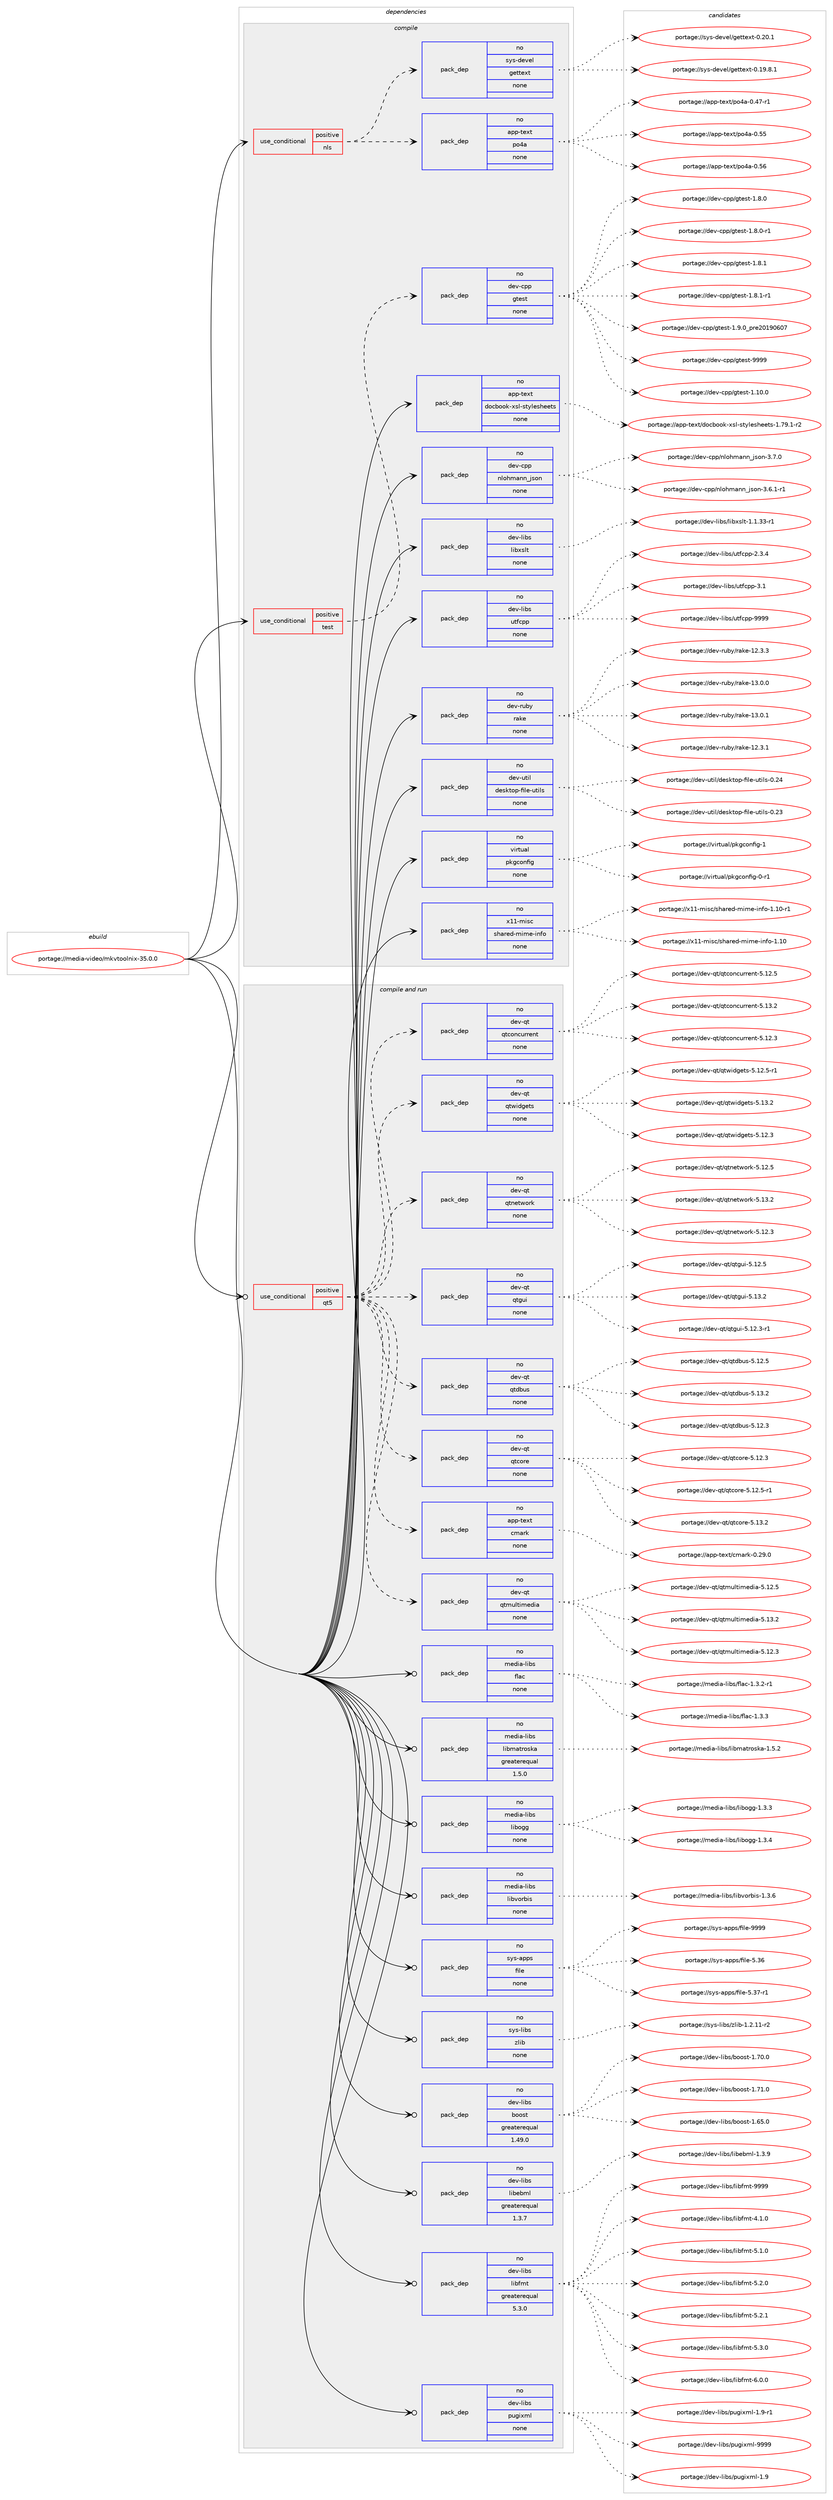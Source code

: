 digraph prolog {

# *************
# Graph options
# *************

newrank=true;
concentrate=true;
compound=true;
graph [rankdir=LR,fontname=Helvetica,fontsize=10,ranksep=1.5];#, ranksep=2.5, nodesep=0.2];
edge  [arrowhead=vee];
node  [fontname=Helvetica,fontsize=10];

# **********
# The ebuild
# **********

subgraph cluster_leftcol {
color=gray;
rank=same;
label=<<i>ebuild</i>>;
id [label="portage://media-video/mkvtoolnix-35.0.0", color=red, width=4, href="../media-video/mkvtoolnix-35.0.0.svg"];
}

# ****************
# The dependencies
# ****************

subgraph cluster_midcol {
color=gray;
label=<<i>dependencies</i>>;
subgraph cluster_compile {
fillcolor="#eeeeee";
style=filled;
label=<<i>compile</i>>;
subgraph cond85018 {
dependency341299 [label=<<TABLE BORDER="0" CELLBORDER="1" CELLSPACING="0" CELLPADDING="4"><TR><TD ROWSPAN="3" CELLPADDING="10">use_conditional</TD></TR><TR><TD>positive</TD></TR><TR><TD>nls</TD></TR></TABLE>>, shape=none, color=red];
subgraph pack250693 {
dependency341300 [label=<<TABLE BORDER="0" CELLBORDER="1" CELLSPACING="0" CELLPADDING="4" WIDTH="220"><TR><TD ROWSPAN="6" CELLPADDING="30">pack_dep</TD></TR><TR><TD WIDTH="110">no</TD></TR><TR><TD>sys-devel</TD></TR><TR><TD>gettext</TD></TR><TR><TD>none</TD></TR><TR><TD></TD></TR></TABLE>>, shape=none, color=blue];
}
dependency341299:e -> dependency341300:w [weight=20,style="dashed",arrowhead="vee"];
subgraph pack250694 {
dependency341301 [label=<<TABLE BORDER="0" CELLBORDER="1" CELLSPACING="0" CELLPADDING="4" WIDTH="220"><TR><TD ROWSPAN="6" CELLPADDING="30">pack_dep</TD></TR><TR><TD WIDTH="110">no</TD></TR><TR><TD>app-text</TD></TR><TR><TD>po4a</TD></TR><TR><TD>none</TD></TR><TR><TD></TD></TR></TABLE>>, shape=none, color=blue];
}
dependency341299:e -> dependency341301:w [weight=20,style="dashed",arrowhead="vee"];
}
id:e -> dependency341299:w [weight=20,style="solid",arrowhead="vee"];
subgraph cond85019 {
dependency341302 [label=<<TABLE BORDER="0" CELLBORDER="1" CELLSPACING="0" CELLPADDING="4"><TR><TD ROWSPAN="3" CELLPADDING="10">use_conditional</TD></TR><TR><TD>positive</TD></TR><TR><TD>test</TD></TR></TABLE>>, shape=none, color=red];
subgraph pack250695 {
dependency341303 [label=<<TABLE BORDER="0" CELLBORDER="1" CELLSPACING="0" CELLPADDING="4" WIDTH="220"><TR><TD ROWSPAN="6" CELLPADDING="30">pack_dep</TD></TR><TR><TD WIDTH="110">no</TD></TR><TR><TD>dev-cpp</TD></TR><TR><TD>gtest</TD></TR><TR><TD>none</TD></TR><TR><TD></TD></TR></TABLE>>, shape=none, color=blue];
}
dependency341302:e -> dependency341303:w [weight=20,style="dashed",arrowhead="vee"];
}
id:e -> dependency341302:w [weight=20,style="solid",arrowhead="vee"];
subgraph pack250696 {
dependency341304 [label=<<TABLE BORDER="0" CELLBORDER="1" CELLSPACING="0" CELLPADDING="4" WIDTH="220"><TR><TD ROWSPAN="6" CELLPADDING="30">pack_dep</TD></TR><TR><TD WIDTH="110">no</TD></TR><TR><TD>app-text</TD></TR><TR><TD>docbook-xsl-stylesheets</TD></TR><TR><TD>none</TD></TR><TR><TD></TD></TR></TABLE>>, shape=none, color=blue];
}
id:e -> dependency341304:w [weight=20,style="solid",arrowhead="vee"];
subgraph pack250697 {
dependency341305 [label=<<TABLE BORDER="0" CELLBORDER="1" CELLSPACING="0" CELLPADDING="4" WIDTH="220"><TR><TD ROWSPAN="6" CELLPADDING="30">pack_dep</TD></TR><TR><TD WIDTH="110">no</TD></TR><TR><TD>dev-cpp</TD></TR><TR><TD>nlohmann_json</TD></TR><TR><TD>none</TD></TR><TR><TD></TD></TR></TABLE>>, shape=none, color=blue];
}
id:e -> dependency341305:w [weight=20,style="solid",arrowhead="vee"];
subgraph pack250698 {
dependency341306 [label=<<TABLE BORDER="0" CELLBORDER="1" CELLSPACING="0" CELLPADDING="4" WIDTH="220"><TR><TD ROWSPAN="6" CELLPADDING="30">pack_dep</TD></TR><TR><TD WIDTH="110">no</TD></TR><TR><TD>dev-libs</TD></TR><TR><TD>libxslt</TD></TR><TR><TD>none</TD></TR><TR><TD></TD></TR></TABLE>>, shape=none, color=blue];
}
id:e -> dependency341306:w [weight=20,style="solid",arrowhead="vee"];
subgraph pack250699 {
dependency341307 [label=<<TABLE BORDER="0" CELLBORDER="1" CELLSPACING="0" CELLPADDING="4" WIDTH="220"><TR><TD ROWSPAN="6" CELLPADDING="30">pack_dep</TD></TR><TR><TD WIDTH="110">no</TD></TR><TR><TD>dev-libs</TD></TR><TR><TD>utfcpp</TD></TR><TR><TD>none</TD></TR><TR><TD></TD></TR></TABLE>>, shape=none, color=blue];
}
id:e -> dependency341307:w [weight=20,style="solid",arrowhead="vee"];
subgraph pack250700 {
dependency341308 [label=<<TABLE BORDER="0" CELLBORDER="1" CELLSPACING="0" CELLPADDING="4" WIDTH="220"><TR><TD ROWSPAN="6" CELLPADDING="30">pack_dep</TD></TR><TR><TD WIDTH="110">no</TD></TR><TR><TD>dev-ruby</TD></TR><TR><TD>rake</TD></TR><TR><TD>none</TD></TR><TR><TD></TD></TR></TABLE>>, shape=none, color=blue];
}
id:e -> dependency341308:w [weight=20,style="solid",arrowhead="vee"];
subgraph pack250701 {
dependency341309 [label=<<TABLE BORDER="0" CELLBORDER="1" CELLSPACING="0" CELLPADDING="4" WIDTH="220"><TR><TD ROWSPAN="6" CELLPADDING="30">pack_dep</TD></TR><TR><TD WIDTH="110">no</TD></TR><TR><TD>dev-util</TD></TR><TR><TD>desktop-file-utils</TD></TR><TR><TD>none</TD></TR><TR><TD></TD></TR></TABLE>>, shape=none, color=blue];
}
id:e -> dependency341309:w [weight=20,style="solid",arrowhead="vee"];
subgraph pack250702 {
dependency341310 [label=<<TABLE BORDER="0" CELLBORDER="1" CELLSPACING="0" CELLPADDING="4" WIDTH="220"><TR><TD ROWSPAN="6" CELLPADDING="30">pack_dep</TD></TR><TR><TD WIDTH="110">no</TD></TR><TR><TD>virtual</TD></TR><TR><TD>pkgconfig</TD></TR><TR><TD>none</TD></TR><TR><TD></TD></TR></TABLE>>, shape=none, color=blue];
}
id:e -> dependency341310:w [weight=20,style="solid",arrowhead="vee"];
subgraph pack250703 {
dependency341311 [label=<<TABLE BORDER="0" CELLBORDER="1" CELLSPACING="0" CELLPADDING="4" WIDTH="220"><TR><TD ROWSPAN="6" CELLPADDING="30">pack_dep</TD></TR><TR><TD WIDTH="110">no</TD></TR><TR><TD>x11-misc</TD></TR><TR><TD>shared-mime-info</TD></TR><TR><TD>none</TD></TR><TR><TD></TD></TR></TABLE>>, shape=none, color=blue];
}
id:e -> dependency341311:w [weight=20,style="solid",arrowhead="vee"];
}
subgraph cluster_compileandrun {
fillcolor="#eeeeee";
style=filled;
label=<<i>compile and run</i>>;
subgraph cond85020 {
dependency341312 [label=<<TABLE BORDER="0" CELLBORDER="1" CELLSPACING="0" CELLPADDING="4"><TR><TD ROWSPAN="3" CELLPADDING="10">use_conditional</TD></TR><TR><TD>positive</TD></TR><TR><TD>qt5</TD></TR></TABLE>>, shape=none, color=red];
subgraph pack250704 {
dependency341313 [label=<<TABLE BORDER="0" CELLBORDER="1" CELLSPACING="0" CELLPADDING="4" WIDTH="220"><TR><TD ROWSPAN="6" CELLPADDING="30">pack_dep</TD></TR><TR><TD WIDTH="110">no</TD></TR><TR><TD>dev-qt</TD></TR><TR><TD>qtcore</TD></TR><TR><TD>none</TD></TR><TR><TD></TD></TR></TABLE>>, shape=none, color=blue];
}
dependency341312:e -> dependency341313:w [weight=20,style="dashed",arrowhead="vee"];
subgraph pack250705 {
dependency341314 [label=<<TABLE BORDER="0" CELLBORDER="1" CELLSPACING="0" CELLPADDING="4" WIDTH="220"><TR><TD ROWSPAN="6" CELLPADDING="30">pack_dep</TD></TR><TR><TD WIDTH="110">no</TD></TR><TR><TD>dev-qt</TD></TR><TR><TD>qtdbus</TD></TR><TR><TD>none</TD></TR><TR><TD></TD></TR></TABLE>>, shape=none, color=blue];
}
dependency341312:e -> dependency341314:w [weight=20,style="dashed",arrowhead="vee"];
subgraph pack250706 {
dependency341315 [label=<<TABLE BORDER="0" CELLBORDER="1" CELLSPACING="0" CELLPADDING="4" WIDTH="220"><TR><TD ROWSPAN="6" CELLPADDING="30">pack_dep</TD></TR><TR><TD WIDTH="110">no</TD></TR><TR><TD>dev-qt</TD></TR><TR><TD>qtgui</TD></TR><TR><TD>none</TD></TR><TR><TD></TD></TR></TABLE>>, shape=none, color=blue];
}
dependency341312:e -> dependency341315:w [weight=20,style="dashed",arrowhead="vee"];
subgraph pack250707 {
dependency341316 [label=<<TABLE BORDER="0" CELLBORDER="1" CELLSPACING="0" CELLPADDING="4" WIDTH="220"><TR><TD ROWSPAN="6" CELLPADDING="30">pack_dep</TD></TR><TR><TD WIDTH="110">no</TD></TR><TR><TD>dev-qt</TD></TR><TR><TD>qtnetwork</TD></TR><TR><TD>none</TD></TR><TR><TD></TD></TR></TABLE>>, shape=none, color=blue];
}
dependency341312:e -> dependency341316:w [weight=20,style="dashed",arrowhead="vee"];
subgraph pack250708 {
dependency341317 [label=<<TABLE BORDER="0" CELLBORDER="1" CELLSPACING="0" CELLPADDING="4" WIDTH="220"><TR><TD ROWSPAN="6" CELLPADDING="30">pack_dep</TD></TR><TR><TD WIDTH="110">no</TD></TR><TR><TD>dev-qt</TD></TR><TR><TD>qtwidgets</TD></TR><TR><TD>none</TD></TR><TR><TD></TD></TR></TABLE>>, shape=none, color=blue];
}
dependency341312:e -> dependency341317:w [weight=20,style="dashed",arrowhead="vee"];
subgraph pack250709 {
dependency341318 [label=<<TABLE BORDER="0" CELLBORDER="1" CELLSPACING="0" CELLPADDING="4" WIDTH="220"><TR><TD ROWSPAN="6" CELLPADDING="30">pack_dep</TD></TR><TR><TD WIDTH="110">no</TD></TR><TR><TD>dev-qt</TD></TR><TR><TD>qtconcurrent</TD></TR><TR><TD>none</TD></TR><TR><TD></TD></TR></TABLE>>, shape=none, color=blue];
}
dependency341312:e -> dependency341318:w [weight=20,style="dashed",arrowhead="vee"];
subgraph pack250710 {
dependency341319 [label=<<TABLE BORDER="0" CELLBORDER="1" CELLSPACING="0" CELLPADDING="4" WIDTH="220"><TR><TD ROWSPAN="6" CELLPADDING="30">pack_dep</TD></TR><TR><TD WIDTH="110">no</TD></TR><TR><TD>dev-qt</TD></TR><TR><TD>qtmultimedia</TD></TR><TR><TD>none</TD></TR><TR><TD></TD></TR></TABLE>>, shape=none, color=blue];
}
dependency341312:e -> dependency341319:w [weight=20,style="dashed",arrowhead="vee"];
subgraph pack250711 {
dependency341320 [label=<<TABLE BORDER="0" CELLBORDER="1" CELLSPACING="0" CELLPADDING="4" WIDTH="220"><TR><TD ROWSPAN="6" CELLPADDING="30">pack_dep</TD></TR><TR><TD WIDTH="110">no</TD></TR><TR><TD>app-text</TD></TR><TR><TD>cmark</TD></TR><TR><TD>none</TD></TR><TR><TD></TD></TR></TABLE>>, shape=none, color=blue];
}
dependency341312:e -> dependency341320:w [weight=20,style="dashed",arrowhead="vee"];
}
id:e -> dependency341312:w [weight=20,style="solid",arrowhead="odotvee"];
subgraph pack250712 {
dependency341321 [label=<<TABLE BORDER="0" CELLBORDER="1" CELLSPACING="0" CELLPADDING="4" WIDTH="220"><TR><TD ROWSPAN="6" CELLPADDING="30">pack_dep</TD></TR><TR><TD WIDTH="110">no</TD></TR><TR><TD>dev-libs</TD></TR><TR><TD>boost</TD></TR><TR><TD>greaterequal</TD></TR><TR><TD>1.49.0</TD></TR></TABLE>>, shape=none, color=blue];
}
id:e -> dependency341321:w [weight=20,style="solid",arrowhead="odotvee"];
subgraph pack250713 {
dependency341322 [label=<<TABLE BORDER="0" CELLBORDER="1" CELLSPACING="0" CELLPADDING="4" WIDTH="220"><TR><TD ROWSPAN="6" CELLPADDING="30">pack_dep</TD></TR><TR><TD WIDTH="110">no</TD></TR><TR><TD>dev-libs</TD></TR><TR><TD>libebml</TD></TR><TR><TD>greaterequal</TD></TR><TR><TD>1.3.7</TD></TR></TABLE>>, shape=none, color=blue];
}
id:e -> dependency341322:w [weight=20,style="solid",arrowhead="odotvee"];
subgraph pack250714 {
dependency341323 [label=<<TABLE BORDER="0" CELLBORDER="1" CELLSPACING="0" CELLPADDING="4" WIDTH="220"><TR><TD ROWSPAN="6" CELLPADDING="30">pack_dep</TD></TR><TR><TD WIDTH="110">no</TD></TR><TR><TD>dev-libs</TD></TR><TR><TD>libfmt</TD></TR><TR><TD>greaterequal</TD></TR><TR><TD>5.3.0</TD></TR></TABLE>>, shape=none, color=blue];
}
id:e -> dependency341323:w [weight=20,style="solid",arrowhead="odotvee"];
subgraph pack250715 {
dependency341324 [label=<<TABLE BORDER="0" CELLBORDER="1" CELLSPACING="0" CELLPADDING="4" WIDTH="220"><TR><TD ROWSPAN="6" CELLPADDING="30">pack_dep</TD></TR><TR><TD WIDTH="110">no</TD></TR><TR><TD>dev-libs</TD></TR><TR><TD>pugixml</TD></TR><TR><TD>none</TD></TR><TR><TD></TD></TR></TABLE>>, shape=none, color=blue];
}
id:e -> dependency341324:w [weight=20,style="solid",arrowhead="odotvee"];
subgraph pack250716 {
dependency341325 [label=<<TABLE BORDER="0" CELLBORDER="1" CELLSPACING="0" CELLPADDING="4" WIDTH="220"><TR><TD ROWSPAN="6" CELLPADDING="30">pack_dep</TD></TR><TR><TD WIDTH="110">no</TD></TR><TR><TD>media-libs</TD></TR><TR><TD>flac</TD></TR><TR><TD>none</TD></TR><TR><TD></TD></TR></TABLE>>, shape=none, color=blue];
}
id:e -> dependency341325:w [weight=20,style="solid",arrowhead="odotvee"];
subgraph pack250717 {
dependency341326 [label=<<TABLE BORDER="0" CELLBORDER="1" CELLSPACING="0" CELLPADDING="4" WIDTH="220"><TR><TD ROWSPAN="6" CELLPADDING="30">pack_dep</TD></TR><TR><TD WIDTH="110">no</TD></TR><TR><TD>media-libs</TD></TR><TR><TD>libmatroska</TD></TR><TR><TD>greaterequal</TD></TR><TR><TD>1.5.0</TD></TR></TABLE>>, shape=none, color=blue];
}
id:e -> dependency341326:w [weight=20,style="solid",arrowhead="odotvee"];
subgraph pack250718 {
dependency341327 [label=<<TABLE BORDER="0" CELLBORDER="1" CELLSPACING="0" CELLPADDING="4" WIDTH="220"><TR><TD ROWSPAN="6" CELLPADDING="30">pack_dep</TD></TR><TR><TD WIDTH="110">no</TD></TR><TR><TD>media-libs</TD></TR><TR><TD>libogg</TD></TR><TR><TD>none</TD></TR><TR><TD></TD></TR></TABLE>>, shape=none, color=blue];
}
id:e -> dependency341327:w [weight=20,style="solid",arrowhead="odotvee"];
subgraph pack250719 {
dependency341328 [label=<<TABLE BORDER="0" CELLBORDER="1" CELLSPACING="0" CELLPADDING="4" WIDTH="220"><TR><TD ROWSPAN="6" CELLPADDING="30">pack_dep</TD></TR><TR><TD WIDTH="110">no</TD></TR><TR><TD>media-libs</TD></TR><TR><TD>libvorbis</TD></TR><TR><TD>none</TD></TR><TR><TD></TD></TR></TABLE>>, shape=none, color=blue];
}
id:e -> dependency341328:w [weight=20,style="solid",arrowhead="odotvee"];
subgraph pack250720 {
dependency341329 [label=<<TABLE BORDER="0" CELLBORDER="1" CELLSPACING="0" CELLPADDING="4" WIDTH="220"><TR><TD ROWSPAN="6" CELLPADDING="30">pack_dep</TD></TR><TR><TD WIDTH="110">no</TD></TR><TR><TD>sys-apps</TD></TR><TR><TD>file</TD></TR><TR><TD>none</TD></TR><TR><TD></TD></TR></TABLE>>, shape=none, color=blue];
}
id:e -> dependency341329:w [weight=20,style="solid",arrowhead="odotvee"];
subgraph pack250721 {
dependency341330 [label=<<TABLE BORDER="0" CELLBORDER="1" CELLSPACING="0" CELLPADDING="4" WIDTH="220"><TR><TD ROWSPAN="6" CELLPADDING="30">pack_dep</TD></TR><TR><TD WIDTH="110">no</TD></TR><TR><TD>sys-libs</TD></TR><TR><TD>zlib</TD></TR><TR><TD>none</TD></TR><TR><TD></TD></TR></TABLE>>, shape=none, color=blue];
}
id:e -> dependency341330:w [weight=20,style="solid",arrowhead="odotvee"];
}
subgraph cluster_run {
fillcolor="#eeeeee";
style=filled;
label=<<i>run</i>>;
}
}

# **************
# The candidates
# **************

subgraph cluster_choices {
rank=same;
color=gray;
label=<<i>candidates</i>>;

subgraph choice250693 {
color=black;
nodesep=1;
choiceportage1151211154510010111810110847103101116116101120116454846495746564649 [label="portage://sys-devel/gettext-0.19.8.1", color=red, width=4,href="../sys-devel/gettext-0.19.8.1.svg"];
choiceportage115121115451001011181011084710310111611610112011645484650484649 [label="portage://sys-devel/gettext-0.20.1", color=red, width=4,href="../sys-devel/gettext-0.20.1.svg"];
dependency341300:e -> choiceportage1151211154510010111810110847103101116116101120116454846495746564649:w [style=dotted,weight="100"];
dependency341300:e -> choiceportage115121115451001011181011084710310111611610112011645484650484649:w [style=dotted,weight="100"];
}
subgraph choice250694 {
color=black;
nodesep=1;
choiceportage971121124511610112011647112111529745484652554511449 [label="portage://app-text/po4a-0.47-r1", color=red, width=4,href="../app-text/po4a-0.47-r1.svg"];
choiceportage97112112451161011201164711211152974548465353 [label="portage://app-text/po4a-0.55", color=red, width=4,href="../app-text/po4a-0.55.svg"];
choiceportage97112112451161011201164711211152974548465354 [label="portage://app-text/po4a-0.56", color=red, width=4,href="../app-text/po4a-0.56.svg"];
dependency341301:e -> choiceportage971121124511610112011647112111529745484652554511449:w [style=dotted,weight="100"];
dependency341301:e -> choiceportage97112112451161011201164711211152974548465353:w [style=dotted,weight="100"];
dependency341301:e -> choiceportage97112112451161011201164711211152974548465354:w [style=dotted,weight="100"];
}
subgraph choice250695 {
color=black;
nodesep=1;
choiceportage10010111845991121124710311610111511645494649484648 [label="portage://dev-cpp/gtest-1.10.0", color=red, width=4,href="../dev-cpp/gtest-1.10.0.svg"];
choiceportage100101118459911211247103116101115116454946564648 [label="portage://dev-cpp/gtest-1.8.0", color=red, width=4,href="../dev-cpp/gtest-1.8.0.svg"];
choiceportage1001011184599112112471031161011151164549465646484511449 [label="portage://dev-cpp/gtest-1.8.0-r1", color=red, width=4,href="../dev-cpp/gtest-1.8.0-r1.svg"];
choiceportage100101118459911211247103116101115116454946564649 [label="portage://dev-cpp/gtest-1.8.1", color=red, width=4,href="../dev-cpp/gtest-1.8.1.svg"];
choiceportage1001011184599112112471031161011151164549465646494511449 [label="portage://dev-cpp/gtest-1.8.1-r1", color=red, width=4,href="../dev-cpp/gtest-1.8.1-r1.svg"];
choiceportage100101118459911211247103116101115116454946574648951121141015048495748544855 [label="portage://dev-cpp/gtest-1.9.0_pre20190607", color=red, width=4,href="../dev-cpp/gtest-1.9.0_pre20190607.svg"];
choiceportage1001011184599112112471031161011151164557575757 [label="portage://dev-cpp/gtest-9999", color=red, width=4,href="../dev-cpp/gtest-9999.svg"];
dependency341303:e -> choiceportage10010111845991121124710311610111511645494649484648:w [style=dotted,weight="100"];
dependency341303:e -> choiceportage100101118459911211247103116101115116454946564648:w [style=dotted,weight="100"];
dependency341303:e -> choiceportage1001011184599112112471031161011151164549465646484511449:w [style=dotted,weight="100"];
dependency341303:e -> choiceportage100101118459911211247103116101115116454946564649:w [style=dotted,weight="100"];
dependency341303:e -> choiceportage1001011184599112112471031161011151164549465646494511449:w [style=dotted,weight="100"];
dependency341303:e -> choiceportage100101118459911211247103116101115116454946574648951121141015048495748544855:w [style=dotted,weight="100"];
dependency341303:e -> choiceportage1001011184599112112471031161011151164557575757:w [style=dotted,weight="100"];
}
subgraph choice250696 {
color=black;
nodesep=1;
choiceportage97112112451161011201164710011199981111111074512011510845115116121108101115104101101116115454946555746494511450 [label="portage://app-text/docbook-xsl-stylesheets-1.79.1-r2", color=red, width=4,href="../app-text/docbook-xsl-stylesheets-1.79.1-r2.svg"];
dependency341304:e -> choiceportage97112112451161011201164710011199981111111074512011510845115116121108101115104101101116115454946555746494511450:w [style=dotted,weight="100"];
}
subgraph choice250697 {
color=black;
nodesep=1;
choiceportage10010111845991121124711010811110410997110110951061151111104551465446494511449 [label="portage://dev-cpp/nlohmann_json-3.6.1-r1", color=red, width=4,href="../dev-cpp/nlohmann_json-3.6.1-r1.svg"];
choiceportage1001011184599112112471101081111041099711011095106115111110455146554648 [label="portage://dev-cpp/nlohmann_json-3.7.0", color=red, width=4,href="../dev-cpp/nlohmann_json-3.7.0.svg"];
dependency341305:e -> choiceportage10010111845991121124711010811110410997110110951061151111104551465446494511449:w [style=dotted,weight="100"];
dependency341305:e -> choiceportage1001011184599112112471101081111041099711011095106115111110455146554648:w [style=dotted,weight="100"];
}
subgraph choice250698 {
color=black;
nodesep=1;
choiceportage10010111845108105981154710810598120115108116454946494651514511449 [label="portage://dev-libs/libxslt-1.1.33-r1", color=red, width=4,href="../dev-libs/libxslt-1.1.33-r1.svg"];
dependency341306:e -> choiceportage10010111845108105981154710810598120115108116454946494651514511449:w [style=dotted,weight="100"];
}
subgraph choice250699 {
color=black;
nodesep=1;
choiceportage10010111845108105981154711711610299112112455046514652 [label="portage://dev-libs/utfcpp-2.3.4", color=red, width=4,href="../dev-libs/utfcpp-2.3.4.svg"];
choiceportage1001011184510810598115471171161029911211245514649 [label="portage://dev-libs/utfcpp-3.1", color=red, width=4,href="../dev-libs/utfcpp-3.1.svg"];
choiceportage100101118451081059811547117116102991121124557575757 [label="portage://dev-libs/utfcpp-9999", color=red, width=4,href="../dev-libs/utfcpp-9999.svg"];
dependency341307:e -> choiceportage10010111845108105981154711711610299112112455046514652:w [style=dotted,weight="100"];
dependency341307:e -> choiceportage1001011184510810598115471171161029911211245514649:w [style=dotted,weight="100"];
dependency341307:e -> choiceportage100101118451081059811547117116102991121124557575757:w [style=dotted,weight="100"];
}
subgraph choice250700 {
color=black;
nodesep=1;
choiceportage1001011184511411798121471149710710145495046514649 [label="portage://dev-ruby/rake-12.3.1", color=red, width=4,href="../dev-ruby/rake-12.3.1.svg"];
choiceportage1001011184511411798121471149710710145495046514651 [label="portage://dev-ruby/rake-12.3.3", color=red, width=4,href="../dev-ruby/rake-12.3.3.svg"];
choiceportage1001011184511411798121471149710710145495146484648 [label="portage://dev-ruby/rake-13.0.0", color=red, width=4,href="../dev-ruby/rake-13.0.0.svg"];
choiceportage1001011184511411798121471149710710145495146484649 [label="portage://dev-ruby/rake-13.0.1", color=red, width=4,href="../dev-ruby/rake-13.0.1.svg"];
dependency341308:e -> choiceportage1001011184511411798121471149710710145495046514649:w [style=dotted,weight="100"];
dependency341308:e -> choiceportage1001011184511411798121471149710710145495046514651:w [style=dotted,weight="100"];
dependency341308:e -> choiceportage1001011184511411798121471149710710145495146484648:w [style=dotted,weight="100"];
dependency341308:e -> choiceportage1001011184511411798121471149710710145495146484649:w [style=dotted,weight="100"];
}
subgraph choice250701 {
color=black;
nodesep=1;
choiceportage100101118451171161051084710010111510711611111245102105108101451171161051081154548465051 [label="portage://dev-util/desktop-file-utils-0.23", color=red, width=4,href="../dev-util/desktop-file-utils-0.23.svg"];
choiceportage100101118451171161051084710010111510711611111245102105108101451171161051081154548465052 [label="portage://dev-util/desktop-file-utils-0.24", color=red, width=4,href="../dev-util/desktop-file-utils-0.24.svg"];
dependency341309:e -> choiceportage100101118451171161051084710010111510711611111245102105108101451171161051081154548465051:w [style=dotted,weight="100"];
dependency341309:e -> choiceportage100101118451171161051084710010111510711611111245102105108101451171161051081154548465052:w [style=dotted,weight="100"];
}
subgraph choice250702 {
color=black;
nodesep=1;
choiceportage11810511411611797108471121071039911111010210510345484511449 [label="portage://virtual/pkgconfig-0-r1", color=red, width=4,href="../virtual/pkgconfig-0-r1.svg"];
choiceportage1181051141161179710847112107103991111101021051034549 [label="portage://virtual/pkgconfig-1", color=red, width=4,href="../virtual/pkgconfig-1.svg"];
dependency341310:e -> choiceportage11810511411611797108471121071039911111010210510345484511449:w [style=dotted,weight="100"];
dependency341310:e -> choiceportage1181051141161179710847112107103991111101021051034549:w [style=dotted,weight="100"];
}
subgraph choice250703 {
color=black;
nodesep=1;
choiceportage12049494510910511599471151049711410110045109105109101451051101021114549464948 [label="portage://x11-misc/shared-mime-info-1.10", color=red, width=4,href="../x11-misc/shared-mime-info-1.10.svg"];
choiceportage120494945109105115994711510497114101100451091051091014510511010211145494649484511449 [label="portage://x11-misc/shared-mime-info-1.10-r1", color=red, width=4,href="../x11-misc/shared-mime-info-1.10-r1.svg"];
dependency341311:e -> choiceportage12049494510910511599471151049711410110045109105109101451051101021114549464948:w [style=dotted,weight="100"];
dependency341311:e -> choiceportage120494945109105115994711510497114101100451091051091014510511010211145494649484511449:w [style=dotted,weight="100"];
}
subgraph choice250704 {
color=black;
nodesep=1;
choiceportage10010111845113116471131169911111410145534649504651 [label="portage://dev-qt/qtcore-5.12.3", color=red, width=4,href="../dev-qt/qtcore-5.12.3.svg"];
choiceportage100101118451131164711311699111114101455346495046534511449 [label="portage://dev-qt/qtcore-5.12.5-r1", color=red, width=4,href="../dev-qt/qtcore-5.12.5-r1.svg"];
choiceportage10010111845113116471131169911111410145534649514650 [label="portage://dev-qt/qtcore-5.13.2", color=red, width=4,href="../dev-qt/qtcore-5.13.2.svg"];
dependency341313:e -> choiceportage10010111845113116471131169911111410145534649504651:w [style=dotted,weight="100"];
dependency341313:e -> choiceportage100101118451131164711311699111114101455346495046534511449:w [style=dotted,weight="100"];
dependency341313:e -> choiceportage10010111845113116471131169911111410145534649514650:w [style=dotted,weight="100"];
}
subgraph choice250705 {
color=black;
nodesep=1;
choiceportage10010111845113116471131161009811711545534649504651 [label="portage://dev-qt/qtdbus-5.12.3", color=red, width=4,href="../dev-qt/qtdbus-5.12.3.svg"];
choiceportage10010111845113116471131161009811711545534649504653 [label="portage://dev-qt/qtdbus-5.12.5", color=red, width=4,href="../dev-qt/qtdbus-5.12.5.svg"];
choiceportage10010111845113116471131161009811711545534649514650 [label="portage://dev-qt/qtdbus-5.13.2", color=red, width=4,href="../dev-qt/qtdbus-5.13.2.svg"];
dependency341314:e -> choiceportage10010111845113116471131161009811711545534649504651:w [style=dotted,weight="100"];
dependency341314:e -> choiceportage10010111845113116471131161009811711545534649504653:w [style=dotted,weight="100"];
dependency341314:e -> choiceportage10010111845113116471131161009811711545534649514650:w [style=dotted,weight="100"];
}
subgraph choice250706 {
color=black;
nodesep=1;
choiceportage1001011184511311647113116103117105455346495046514511449 [label="portage://dev-qt/qtgui-5.12.3-r1", color=red, width=4,href="../dev-qt/qtgui-5.12.3-r1.svg"];
choiceportage100101118451131164711311610311710545534649504653 [label="portage://dev-qt/qtgui-5.12.5", color=red, width=4,href="../dev-qt/qtgui-5.12.5.svg"];
choiceportage100101118451131164711311610311710545534649514650 [label="portage://dev-qt/qtgui-5.13.2", color=red, width=4,href="../dev-qt/qtgui-5.13.2.svg"];
dependency341315:e -> choiceportage1001011184511311647113116103117105455346495046514511449:w [style=dotted,weight="100"];
dependency341315:e -> choiceportage100101118451131164711311610311710545534649504653:w [style=dotted,weight="100"];
dependency341315:e -> choiceportage100101118451131164711311610311710545534649514650:w [style=dotted,weight="100"];
}
subgraph choice250707 {
color=black;
nodesep=1;
choiceportage100101118451131164711311611010111611911111410745534649504651 [label="portage://dev-qt/qtnetwork-5.12.3", color=red, width=4,href="../dev-qt/qtnetwork-5.12.3.svg"];
choiceportage100101118451131164711311611010111611911111410745534649504653 [label="portage://dev-qt/qtnetwork-5.12.5", color=red, width=4,href="../dev-qt/qtnetwork-5.12.5.svg"];
choiceportage100101118451131164711311611010111611911111410745534649514650 [label="portage://dev-qt/qtnetwork-5.13.2", color=red, width=4,href="../dev-qt/qtnetwork-5.13.2.svg"];
dependency341316:e -> choiceportage100101118451131164711311611010111611911111410745534649504651:w [style=dotted,weight="100"];
dependency341316:e -> choiceportage100101118451131164711311611010111611911111410745534649504653:w [style=dotted,weight="100"];
dependency341316:e -> choiceportage100101118451131164711311611010111611911111410745534649514650:w [style=dotted,weight="100"];
}
subgraph choice250708 {
color=black;
nodesep=1;
choiceportage100101118451131164711311611910510010310111611545534649504651 [label="portage://dev-qt/qtwidgets-5.12.3", color=red, width=4,href="../dev-qt/qtwidgets-5.12.3.svg"];
choiceportage1001011184511311647113116119105100103101116115455346495046534511449 [label="portage://dev-qt/qtwidgets-5.12.5-r1", color=red, width=4,href="../dev-qt/qtwidgets-5.12.5-r1.svg"];
choiceportage100101118451131164711311611910510010310111611545534649514650 [label="portage://dev-qt/qtwidgets-5.13.2", color=red, width=4,href="../dev-qt/qtwidgets-5.13.2.svg"];
dependency341317:e -> choiceportage100101118451131164711311611910510010310111611545534649504651:w [style=dotted,weight="100"];
dependency341317:e -> choiceportage1001011184511311647113116119105100103101116115455346495046534511449:w [style=dotted,weight="100"];
dependency341317:e -> choiceportage100101118451131164711311611910510010310111611545534649514650:w [style=dotted,weight="100"];
}
subgraph choice250709 {
color=black;
nodesep=1;
choiceportage1001011184511311647113116991111109911711411410111011645534649504651 [label="portage://dev-qt/qtconcurrent-5.12.3", color=red, width=4,href="../dev-qt/qtconcurrent-5.12.3.svg"];
choiceportage1001011184511311647113116991111109911711411410111011645534649504653 [label="portage://dev-qt/qtconcurrent-5.12.5", color=red, width=4,href="../dev-qt/qtconcurrent-5.12.5.svg"];
choiceportage1001011184511311647113116991111109911711411410111011645534649514650 [label="portage://dev-qt/qtconcurrent-5.13.2", color=red, width=4,href="../dev-qt/qtconcurrent-5.13.2.svg"];
dependency341318:e -> choiceportage1001011184511311647113116991111109911711411410111011645534649504651:w [style=dotted,weight="100"];
dependency341318:e -> choiceportage1001011184511311647113116991111109911711411410111011645534649504653:w [style=dotted,weight="100"];
dependency341318:e -> choiceportage1001011184511311647113116991111109911711411410111011645534649514650:w [style=dotted,weight="100"];
}
subgraph choice250710 {
color=black;
nodesep=1;
choiceportage10010111845113116471131161091171081161051091011001059745534649504651 [label="portage://dev-qt/qtmultimedia-5.12.3", color=red, width=4,href="../dev-qt/qtmultimedia-5.12.3.svg"];
choiceportage10010111845113116471131161091171081161051091011001059745534649504653 [label="portage://dev-qt/qtmultimedia-5.12.5", color=red, width=4,href="../dev-qt/qtmultimedia-5.12.5.svg"];
choiceportage10010111845113116471131161091171081161051091011001059745534649514650 [label="portage://dev-qt/qtmultimedia-5.13.2", color=red, width=4,href="../dev-qt/qtmultimedia-5.13.2.svg"];
dependency341319:e -> choiceportage10010111845113116471131161091171081161051091011001059745534649504651:w [style=dotted,weight="100"];
dependency341319:e -> choiceportage10010111845113116471131161091171081161051091011001059745534649504653:w [style=dotted,weight="100"];
dependency341319:e -> choiceportage10010111845113116471131161091171081161051091011001059745534649514650:w [style=dotted,weight="100"];
}
subgraph choice250711 {
color=black;
nodesep=1;
choiceportage971121124511610112011647991099711410745484650574648 [label="portage://app-text/cmark-0.29.0", color=red, width=4,href="../app-text/cmark-0.29.0.svg"];
dependency341320:e -> choiceportage971121124511610112011647991099711410745484650574648:w [style=dotted,weight="100"];
}
subgraph choice250712 {
color=black;
nodesep=1;
choiceportage1001011184510810598115479811111111511645494654534648 [label="portage://dev-libs/boost-1.65.0", color=red, width=4,href="../dev-libs/boost-1.65.0.svg"];
choiceportage1001011184510810598115479811111111511645494655484648 [label="portage://dev-libs/boost-1.70.0", color=red, width=4,href="../dev-libs/boost-1.70.0.svg"];
choiceportage1001011184510810598115479811111111511645494655494648 [label="portage://dev-libs/boost-1.71.0", color=red, width=4,href="../dev-libs/boost-1.71.0.svg"];
dependency341321:e -> choiceportage1001011184510810598115479811111111511645494654534648:w [style=dotted,weight="100"];
dependency341321:e -> choiceportage1001011184510810598115479811111111511645494655484648:w [style=dotted,weight="100"];
dependency341321:e -> choiceportage1001011184510810598115479811111111511645494655494648:w [style=dotted,weight="100"];
}
subgraph choice250713 {
color=black;
nodesep=1;
choiceportage1001011184510810598115471081059810198109108454946514657 [label="portage://dev-libs/libebml-1.3.9", color=red, width=4,href="../dev-libs/libebml-1.3.9.svg"];
dependency341322:e -> choiceportage1001011184510810598115471081059810198109108454946514657:w [style=dotted,weight="100"];
}
subgraph choice250714 {
color=black;
nodesep=1;
choiceportage10010111845108105981154710810598102109116455246494648 [label="portage://dev-libs/libfmt-4.1.0", color=red, width=4,href="../dev-libs/libfmt-4.1.0.svg"];
choiceportage10010111845108105981154710810598102109116455346494648 [label="portage://dev-libs/libfmt-5.1.0", color=red, width=4,href="../dev-libs/libfmt-5.1.0.svg"];
choiceportage10010111845108105981154710810598102109116455346504648 [label="portage://dev-libs/libfmt-5.2.0", color=red, width=4,href="../dev-libs/libfmt-5.2.0.svg"];
choiceportage10010111845108105981154710810598102109116455346504649 [label="portage://dev-libs/libfmt-5.2.1", color=red, width=4,href="../dev-libs/libfmt-5.2.1.svg"];
choiceportage10010111845108105981154710810598102109116455346514648 [label="portage://dev-libs/libfmt-5.3.0", color=red, width=4,href="../dev-libs/libfmt-5.3.0.svg"];
choiceportage10010111845108105981154710810598102109116455446484648 [label="portage://dev-libs/libfmt-6.0.0", color=red, width=4,href="../dev-libs/libfmt-6.0.0.svg"];
choiceportage100101118451081059811547108105981021091164557575757 [label="portage://dev-libs/libfmt-9999", color=red, width=4,href="../dev-libs/libfmt-9999.svg"];
dependency341323:e -> choiceportage10010111845108105981154710810598102109116455246494648:w [style=dotted,weight="100"];
dependency341323:e -> choiceportage10010111845108105981154710810598102109116455346494648:w [style=dotted,weight="100"];
dependency341323:e -> choiceportage10010111845108105981154710810598102109116455346504648:w [style=dotted,weight="100"];
dependency341323:e -> choiceportage10010111845108105981154710810598102109116455346504649:w [style=dotted,weight="100"];
dependency341323:e -> choiceportage10010111845108105981154710810598102109116455346514648:w [style=dotted,weight="100"];
dependency341323:e -> choiceportage10010111845108105981154710810598102109116455446484648:w [style=dotted,weight="100"];
dependency341323:e -> choiceportage100101118451081059811547108105981021091164557575757:w [style=dotted,weight="100"];
}
subgraph choice250715 {
color=black;
nodesep=1;
choiceportage10010111845108105981154711211710310512010910845494657 [label="portage://dev-libs/pugixml-1.9", color=red, width=4,href="../dev-libs/pugixml-1.9.svg"];
choiceportage100101118451081059811547112117103105120109108454946574511449 [label="portage://dev-libs/pugixml-1.9-r1", color=red, width=4,href="../dev-libs/pugixml-1.9-r1.svg"];
choiceportage1001011184510810598115471121171031051201091084557575757 [label="portage://dev-libs/pugixml-9999", color=red, width=4,href="../dev-libs/pugixml-9999.svg"];
dependency341324:e -> choiceportage10010111845108105981154711211710310512010910845494657:w [style=dotted,weight="100"];
dependency341324:e -> choiceportage100101118451081059811547112117103105120109108454946574511449:w [style=dotted,weight="100"];
dependency341324:e -> choiceportage1001011184510810598115471121171031051201091084557575757:w [style=dotted,weight="100"];
}
subgraph choice250716 {
color=black;
nodesep=1;
choiceportage1091011001059745108105981154710210897994549465146504511449 [label="portage://media-libs/flac-1.3.2-r1", color=red, width=4,href="../media-libs/flac-1.3.2-r1.svg"];
choiceportage109101100105974510810598115471021089799454946514651 [label="portage://media-libs/flac-1.3.3", color=red, width=4,href="../media-libs/flac-1.3.3.svg"];
dependency341325:e -> choiceportage1091011001059745108105981154710210897994549465146504511449:w [style=dotted,weight="100"];
dependency341325:e -> choiceportage109101100105974510810598115471021089799454946514651:w [style=dotted,weight="100"];
}
subgraph choice250717 {
color=black;
nodesep=1;
choiceportage10910110010597451081059811547108105981099711611411111510797454946534650 [label="portage://media-libs/libmatroska-1.5.2", color=red, width=4,href="../media-libs/libmatroska-1.5.2.svg"];
dependency341326:e -> choiceportage10910110010597451081059811547108105981099711611411111510797454946534650:w [style=dotted,weight="100"];
}
subgraph choice250718 {
color=black;
nodesep=1;
choiceportage1091011001059745108105981154710810598111103103454946514651 [label="portage://media-libs/libogg-1.3.3", color=red, width=4,href="../media-libs/libogg-1.3.3.svg"];
choiceportage1091011001059745108105981154710810598111103103454946514652 [label="portage://media-libs/libogg-1.3.4", color=red, width=4,href="../media-libs/libogg-1.3.4.svg"];
dependency341327:e -> choiceportage1091011001059745108105981154710810598111103103454946514651:w [style=dotted,weight="100"];
dependency341327:e -> choiceportage1091011001059745108105981154710810598111103103454946514652:w [style=dotted,weight="100"];
}
subgraph choice250719 {
color=black;
nodesep=1;
choiceportage109101100105974510810598115471081059811811111498105115454946514654 [label="portage://media-libs/libvorbis-1.3.6", color=red, width=4,href="../media-libs/libvorbis-1.3.6.svg"];
dependency341328:e -> choiceportage109101100105974510810598115471081059811811111498105115454946514654:w [style=dotted,weight="100"];
}
subgraph choice250720 {
color=black;
nodesep=1;
choiceportage1151211154597112112115471021051081014553465154 [label="portage://sys-apps/file-5.36", color=red, width=4,href="../sys-apps/file-5.36.svg"];
choiceportage11512111545971121121154710210510810145534651554511449 [label="portage://sys-apps/file-5.37-r1", color=red, width=4,href="../sys-apps/file-5.37-r1.svg"];
choiceportage1151211154597112112115471021051081014557575757 [label="portage://sys-apps/file-9999", color=red, width=4,href="../sys-apps/file-9999.svg"];
dependency341329:e -> choiceportage1151211154597112112115471021051081014553465154:w [style=dotted,weight="100"];
dependency341329:e -> choiceportage11512111545971121121154710210510810145534651554511449:w [style=dotted,weight="100"];
dependency341329:e -> choiceportage1151211154597112112115471021051081014557575757:w [style=dotted,weight="100"];
}
subgraph choice250721 {
color=black;
nodesep=1;
choiceportage11512111545108105981154712210810598454946504649494511450 [label="portage://sys-libs/zlib-1.2.11-r2", color=red, width=4,href="../sys-libs/zlib-1.2.11-r2.svg"];
dependency341330:e -> choiceportage11512111545108105981154712210810598454946504649494511450:w [style=dotted,weight="100"];
}
}

}
